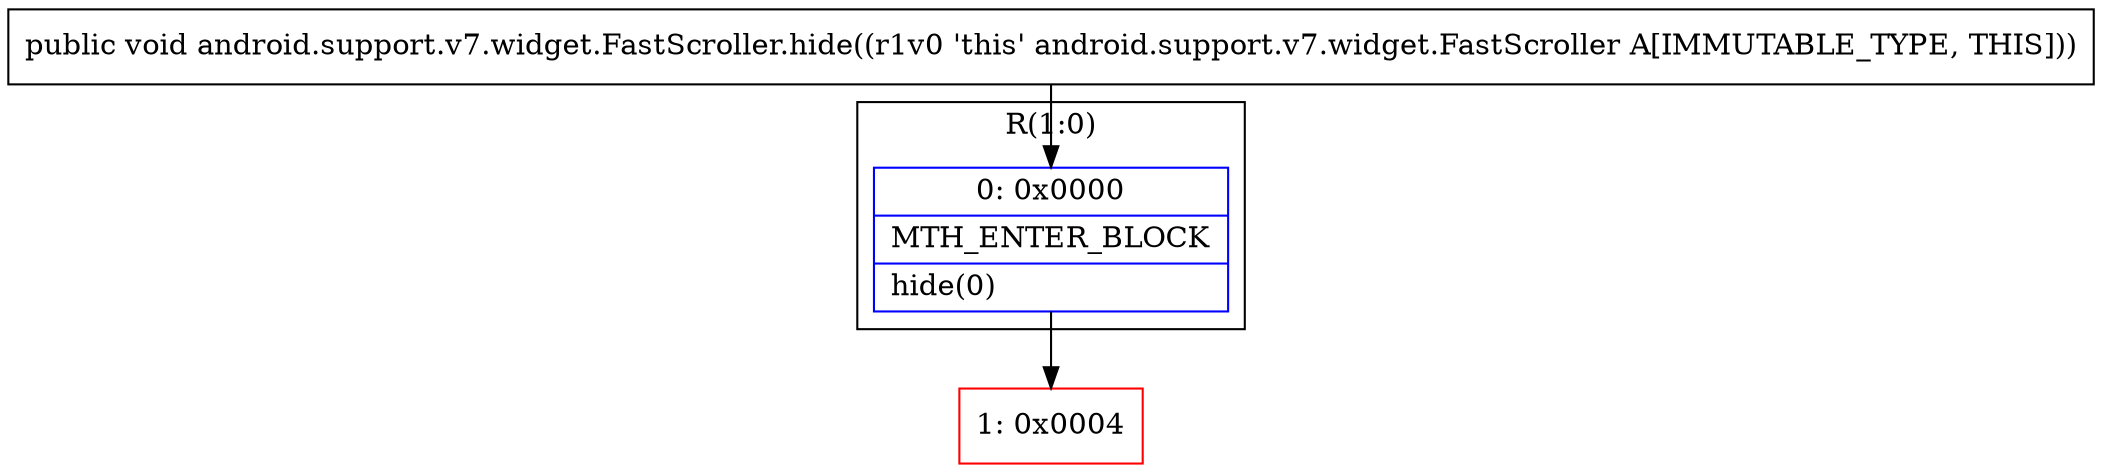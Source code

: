 digraph "CFG forandroid.support.v7.widget.FastScroller.hide()V" {
subgraph cluster_Region_1415954505 {
label = "R(1:0)";
node [shape=record,color=blue];
Node_0 [shape=record,label="{0\:\ 0x0000|MTH_ENTER_BLOCK\l|hide(0)\l}"];
}
Node_1 [shape=record,color=red,label="{1\:\ 0x0004}"];
MethodNode[shape=record,label="{public void android.support.v7.widget.FastScroller.hide((r1v0 'this' android.support.v7.widget.FastScroller A[IMMUTABLE_TYPE, THIS])) }"];
MethodNode -> Node_0;
Node_0 -> Node_1;
}


